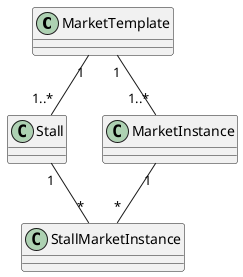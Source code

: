 @startuml
class MarketTemplate {

}

class Stall {

}

class MarketInstance {

}

class StallMarketInstance {

}

MarketTemplate "1" --"1..*" MarketInstance
MarketTemplate "1" -- "1..*" Stall
Stall "1" -- "*" StallMarketInstance
MarketInstance "1" -- "*" StallMarketInstance


@enduml
